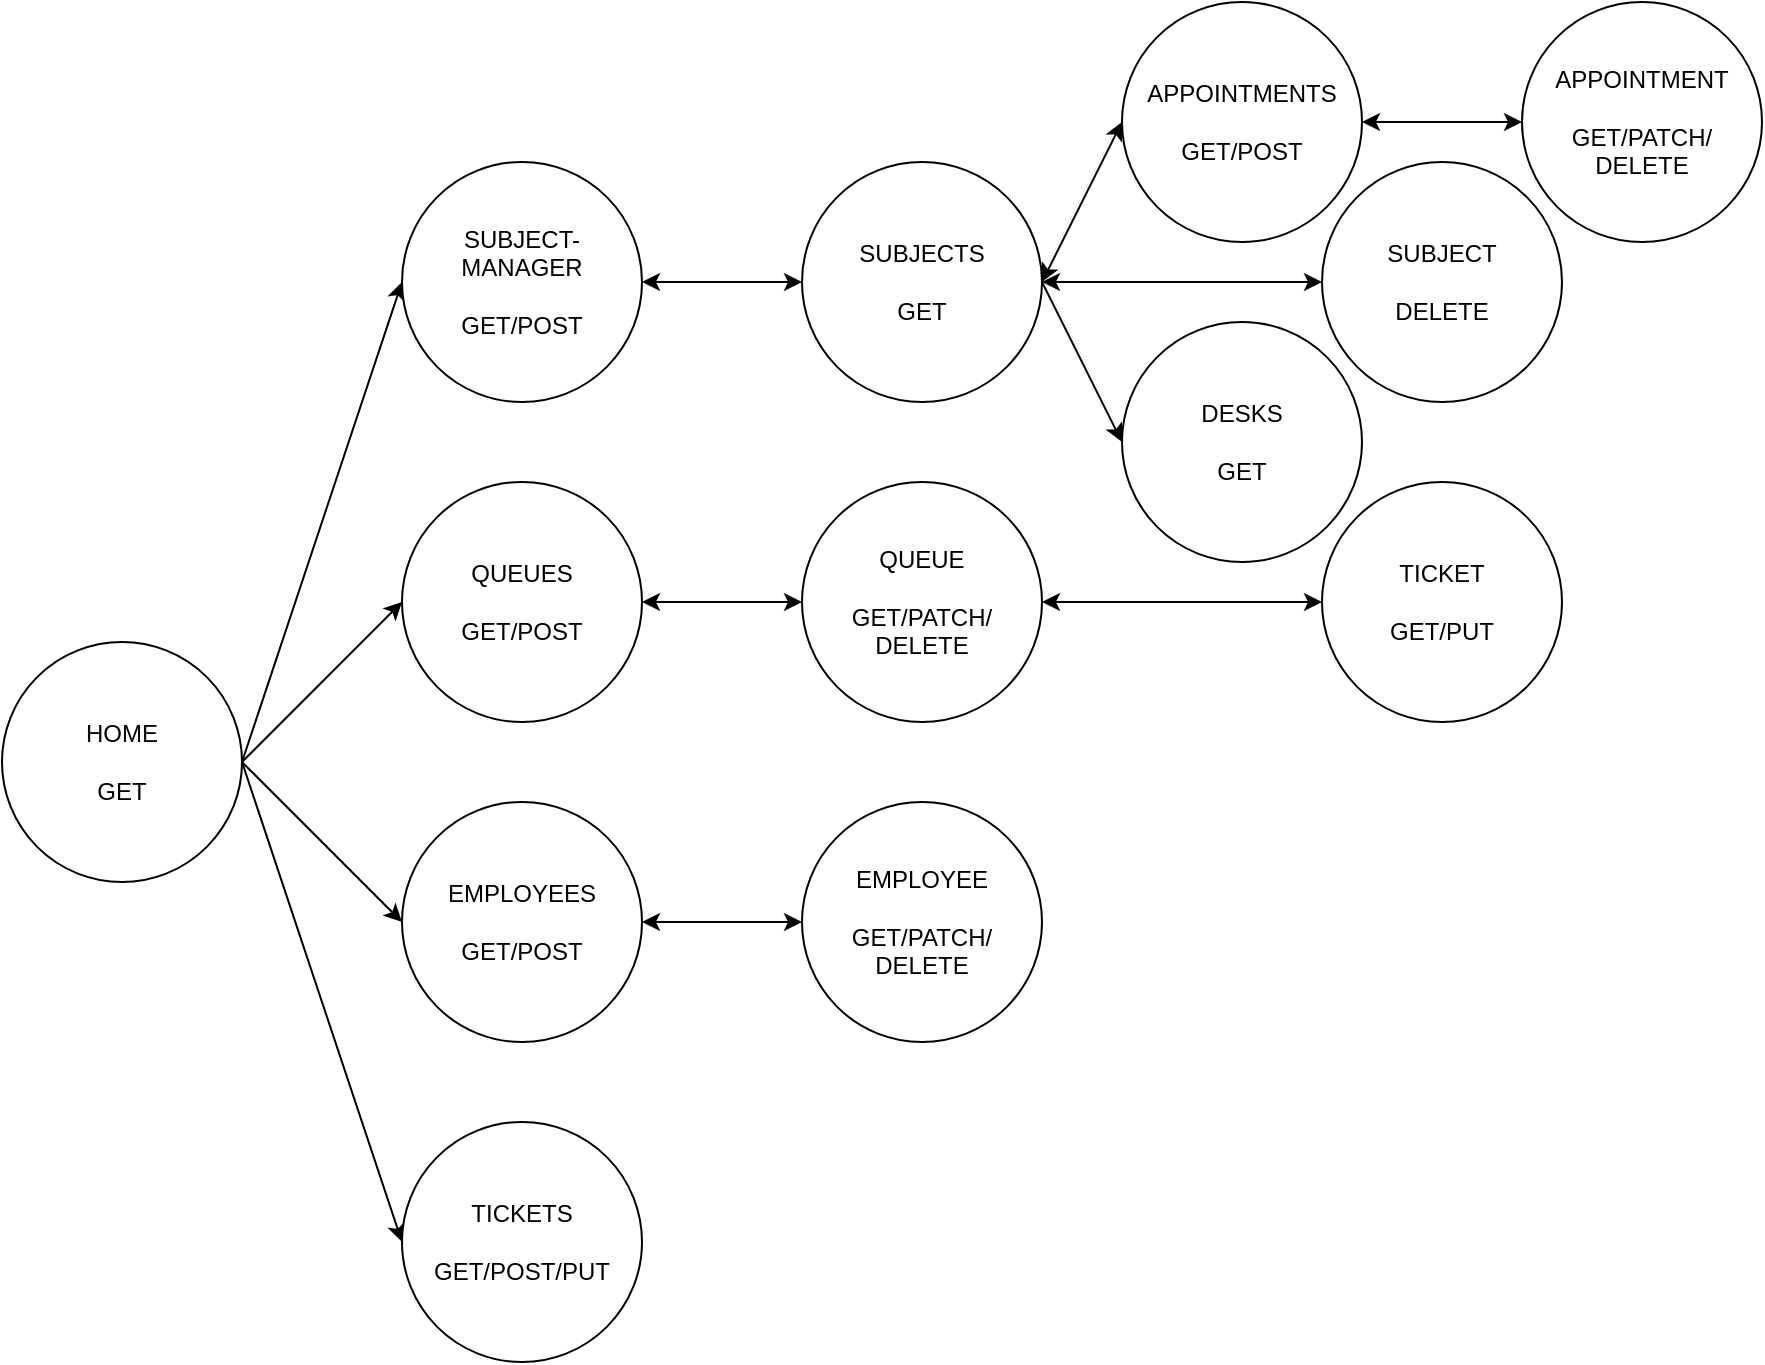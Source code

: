 <mxfile version="14.5.1" type="device"><diagram id="2rbOFLhYBH6-GqKILewO" name="Page-1"><mxGraphModel dx="868" dy="542" grid="1" gridSize="10" guides="1" tooltips="1" connect="1" arrows="1" fold="1" page="1" pageScale="1" pageWidth="1169" pageHeight="827" math="0" shadow="0"><root><mxCell id="0"/><mxCell id="1" parent="0"/><mxCell id="rUzeKmRYZ6wk43gzTbJp-13" style="rounded=0;orthogonalLoop=1;jettySize=auto;html=1;exitX=1;exitY=0.5;exitDx=0;exitDy=0;entryX=0;entryY=0.5;entryDx=0;entryDy=0;" parent="1" source="rUzeKmRYZ6wk43gzTbJp-1" target="rUzeKmRYZ6wk43gzTbJp-3" edge="1"><mxGeometry relative="1" as="geometry"/></mxCell><mxCell id="rUzeKmRYZ6wk43gzTbJp-14" style="edgeStyle=none;rounded=0;orthogonalLoop=1;jettySize=auto;html=1;exitX=1;exitY=0.5;exitDx=0;exitDy=0;entryX=0;entryY=0.5;entryDx=0;entryDy=0;" parent="1" source="rUzeKmRYZ6wk43gzTbJp-1" target="rUzeKmRYZ6wk43gzTbJp-2" edge="1"><mxGeometry relative="1" as="geometry"/></mxCell><mxCell id="rUzeKmRYZ6wk43gzTbJp-15" style="edgeStyle=none;rounded=0;orthogonalLoop=1;jettySize=auto;html=1;exitX=1;exitY=0.5;exitDx=0;exitDy=0;entryX=0;entryY=0.5;entryDx=0;entryDy=0;" parent="1" source="rUzeKmRYZ6wk43gzTbJp-1" target="rUzeKmRYZ6wk43gzTbJp-4" edge="1"><mxGeometry relative="1" as="geometry"/></mxCell><mxCell id="rUzeKmRYZ6wk43gzTbJp-16" style="edgeStyle=none;rounded=0;orthogonalLoop=1;jettySize=auto;html=1;exitX=1;exitY=0.5;exitDx=0;exitDy=0;entryX=0;entryY=0.5;entryDx=0;entryDy=0;" parent="1" source="rUzeKmRYZ6wk43gzTbJp-1" target="rUzeKmRYZ6wk43gzTbJp-5" edge="1"><mxGeometry relative="1" as="geometry"/></mxCell><mxCell id="rUzeKmRYZ6wk43gzTbJp-1" value="HOME&lt;br&gt;&lt;br&gt;GET" style="ellipse;whiteSpace=wrap;html=1;aspect=fixed;" parent="1" vertex="1"><mxGeometry x="80" y="360" width="120" height="120" as="geometry"/></mxCell><mxCell id="rUzeKmRYZ6wk43gzTbJp-18" style="edgeStyle=none;rounded=0;orthogonalLoop=1;jettySize=auto;html=1;exitX=1;exitY=0.5;exitDx=0;exitDy=0;startArrow=classic;startFill=1;" parent="1" source="rUzeKmRYZ6wk43gzTbJp-2" target="rUzeKmRYZ6wk43gzTbJp-6" edge="1"><mxGeometry relative="1" as="geometry"/></mxCell><mxCell id="rUzeKmRYZ6wk43gzTbJp-2" value="EMPLOYEES&lt;br&gt;&lt;br&gt;GET/POST" style="ellipse;whiteSpace=wrap;html=1;aspect=fixed;" parent="1" vertex="1"><mxGeometry x="280" y="440" width="120" height="120" as="geometry"/></mxCell><mxCell id="rUzeKmRYZ6wk43gzTbJp-26" style="edgeStyle=none;rounded=0;orthogonalLoop=1;jettySize=auto;html=1;exitX=1;exitY=0.5;exitDx=0;exitDy=0;entryX=0;entryY=0.5;entryDx=0;entryDy=0;startArrow=classic;startFill=1;" parent="1" source="rUzeKmRYZ6wk43gzTbJp-3" target="rUzeKmRYZ6wk43gzTbJp-25" edge="1"><mxGeometry relative="1" as="geometry"/></mxCell><mxCell id="rUzeKmRYZ6wk43gzTbJp-3" value="SUBJECT-MANAGER&lt;br&gt;&lt;br&gt;GET/POST" style="ellipse;whiteSpace=wrap;html=1;aspect=fixed;" parent="1" vertex="1"><mxGeometry x="280" y="120" width="120" height="120" as="geometry"/></mxCell><mxCell id="rUzeKmRYZ6wk43gzTbJp-19" style="edgeStyle=none;rounded=0;orthogonalLoop=1;jettySize=auto;html=1;exitX=1;exitY=0.5;exitDx=0;exitDy=0;entryX=0;entryY=0.5;entryDx=0;entryDy=0;startArrow=classic;startFill=1;" parent="1" source="rUzeKmRYZ6wk43gzTbJp-4" target="rUzeKmRYZ6wk43gzTbJp-8" edge="1"><mxGeometry relative="1" as="geometry"/></mxCell><mxCell id="rUzeKmRYZ6wk43gzTbJp-4" value="QUEUES&lt;br&gt;&lt;br&gt;GET/POST" style="ellipse;whiteSpace=wrap;html=1;aspect=fixed;" parent="1" vertex="1"><mxGeometry x="280" y="280" width="120" height="120" as="geometry"/></mxCell><mxCell id="rUzeKmRYZ6wk43gzTbJp-5" value="TICKETS&lt;br&gt;&lt;br&gt;GET/POST/PUT" style="ellipse;whiteSpace=wrap;html=1;aspect=fixed;" parent="1" vertex="1"><mxGeometry x="280" y="600" width="120" height="120" as="geometry"/></mxCell><mxCell id="rUzeKmRYZ6wk43gzTbJp-6" value="EMPLOYEE&lt;br&gt;&lt;br&gt;GET/PATCH/&lt;br&gt;DELETE" style="ellipse;whiteSpace=wrap;html=1;aspect=fixed;" parent="1" vertex="1"><mxGeometry x="480" y="440" width="120" height="120" as="geometry"/></mxCell><mxCell id="rUzeKmRYZ6wk43gzTbJp-21" style="edgeStyle=none;rounded=0;orthogonalLoop=1;jettySize=auto;html=1;exitX=1;exitY=0.5;exitDx=0;exitDy=0;entryX=0;entryY=0.5;entryDx=0;entryDy=0;startArrow=classic;startFill=1;" parent="1" source="rUzeKmRYZ6wk43gzTbJp-25" target="rUzeKmRYZ6wk43gzTbJp-10" edge="1"><mxGeometry relative="1" as="geometry"/></mxCell><mxCell id="rUzeKmRYZ6wk43gzTbJp-23" style="edgeStyle=none;rounded=0;orthogonalLoop=1;jettySize=auto;html=1;exitX=1;exitY=0.5;exitDx=0;exitDy=0;entryX=0;entryY=0.5;entryDx=0;entryDy=0;startArrow=none;startFill=0;" parent="1" source="rUzeKmRYZ6wk43gzTbJp-25" target="rUzeKmRYZ6wk43gzTbJp-12" edge="1"><mxGeometry relative="1" as="geometry"/></mxCell><mxCell id="rUzeKmRYZ6wk43gzTbJp-7" value="SUBJECT&lt;br&gt;&lt;br&gt;DELETE" style="ellipse;whiteSpace=wrap;html=1;aspect=fixed;" parent="1" vertex="1"><mxGeometry x="740" y="120" width="120" height="120" as="geometry"/></mxCell><mxCell id="rUzeKmRYZ6wk43gzTbJp-24" style="edgeStyle=none;rounded=0;orthogonalLoop=1;jettySize=auto;html=1;exitX=1;exitY=0.5;exitDx=0;exitDy=0;entryX=0;entryY=0.5;entryDx=0;entryDy=0;startArrow=classic;startFill=1;" parent="1" source="rUzeKmRYZ6wk43gzTbJp-8" target="rUzeKmRYZ6wk43gzTbJp-9" edge="1"><mxGeometry relative="1" as="geometry"/></mxCell><mxCell id="rUzeKmRYZ6wk43gzTbJp-8" value="QUEUE&lt;br&gt;&lt;br&gt;GET/PATCH/&lt;br&gt;DELETE" style="ellipse;whiteSpace=wrap;html=1;aspect=fixed;" parent="1" vertex="1"><mxGeometry x="480" y="280" width="120" height="120" as="geometry"/></mxCell><mxCell id="rUzeKmRYZ6wk43gzTbJp-9" value="TICKET&lt;br&gt;&lt;br&gt;GET/PUT" style="ellipse;whiteSpace=wrap;html=1;aspect=fixed;" parent="1" vertex="1"><mxGeometry x="740" y="280" width="120" height="120" as="geometry"/></mxCell><mxCell id="rUzeKmRYZ6wk43gzTbJp-22" style="edgeStyle=none;rounded=0;orthogonalLoop=1;jettySize=auto;html=1;exitX=1;exitY=0.5;exitDx=0;exitDy=0;entryX=0;entryY=0.5;entryDx=0;entryDy=0;startArrow=classic;startFill=1;" parent="1" source="rUzeKmRYZ6wk43gzTbJp-10" target="rUzeKmRYZ6wk43gzTbJp-11" edge="1"><mxGeometry relative="1" as="geometry"/></mxCell><mxCell id="rUzeKmRYZ6wk43gzTbJp-10" value="APPOINTMENTS&lt;br&gt;&lt;br&gt;GET/POST" style="ellipse;whiteSpace=wrap;html=1;aspect=fixed;" parent="1" vertex="1"><mxGeometry x="640" y="40" width="120" height="120" as="geometry"/></mxCell><mxCell id="rUzeKmRYZ6wk43gzTbJp-11" value="APPOINTMENT&lt;br&gt;&lt;br&gt;GET/PATCH/&lt;br&gt;DELETE" style="ellipse;whiteSpace=wrap;html=1;aspect=fixed;" parent="1" vertex="1"><mxGeometry x="840" y="40" width="120" height="120" as="geometry"/></mxCell><mxCell id="rUzeKmRYZ6wk43gzTbJp-12" value="DESKS&lt;br&gt;&lt;br&gt;GET" style="ellipse;whiteSpace=wrap;html=1;aspect=fixed;" parent="1" vertex="1"><mxGeometry x="640" y="200" width="120" height="120" as="geometry"/></mxCell><mxCell id="rUzeKmRYZ6wk43gzTbJp-27" style="edgeStyle=none;rounded=0;orthogonalLoop=1;jettySize=auto;html=1;exitX=1;exitY=0.5;exitDx=0;exitDy=0;entryX=0;entryY=0.5;entryDx=0;entryDy=0;startArrow=classic;startFill=1;" parent="1" source="rUzeKmRYZ6wk43gzTbJp-25" target="rUzeKmRYZ6wk43gzTbJp-7" edge="1"><mxGeometry relative="1" as="geometry"/></mxCell><mxCell id="rUzeKmRYZ6wk43gzTbJp-25" value="SUBJECTS&lt;br&gt;&lt;br&gt;GET" style="ellipse;whiteSpace=wrap;html=1;aspect=fixed;" parent="1" vertex="1"><mxGeometry x="480" y="120" width="120" height="120" as="geometry"/></mxCell></root></mxGraphModel></diagram></mxfile>